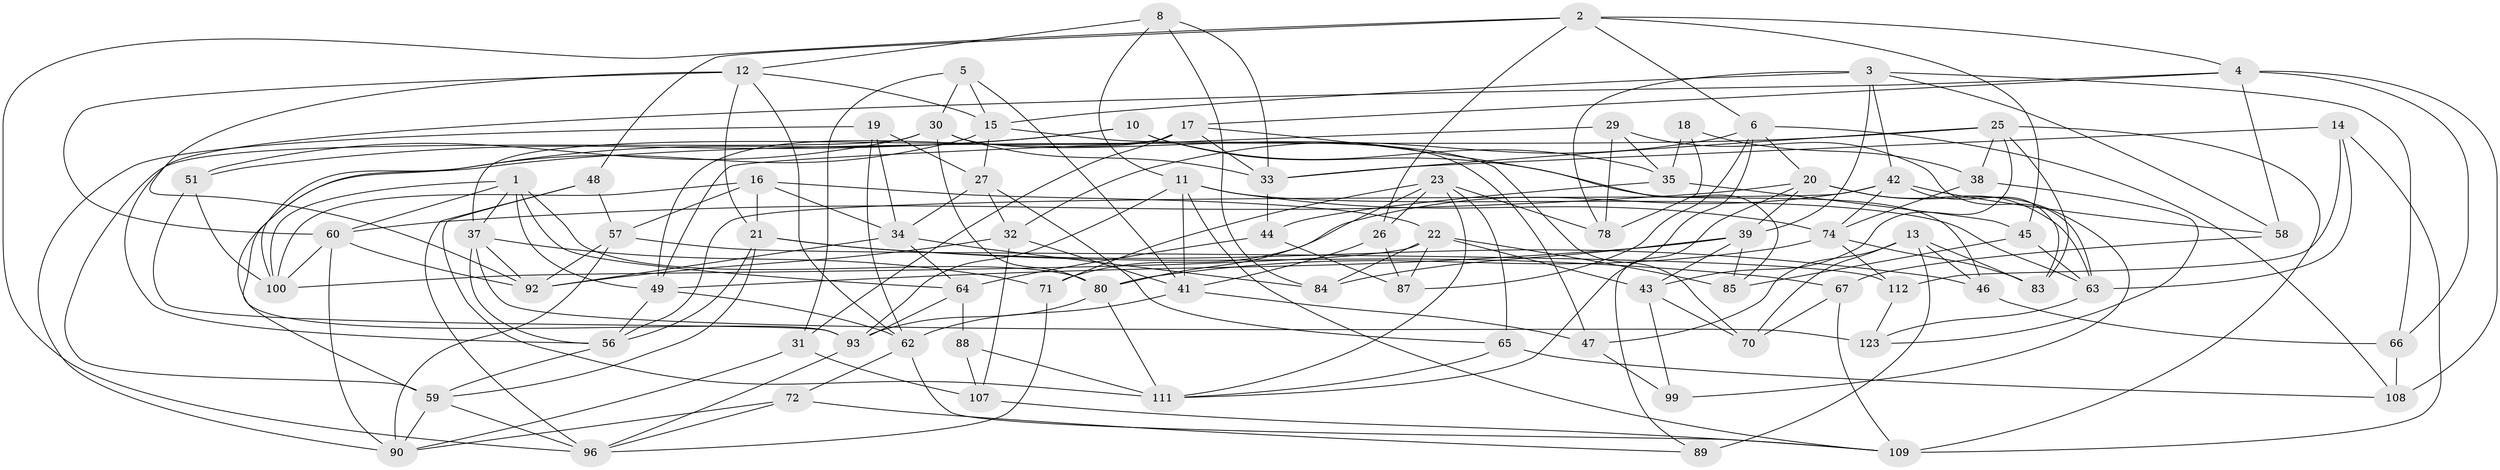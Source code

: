 // Generated by graph-tools (version 1.1) at 2025/24/03/03/25 07:24:22]
// undirected, 79 vertices, 196 edges
graph export_dot {
graph [start="1"]
  node [color=gray90,style=filled];
  1 [super="+7"];
  2 [super="+9"];
  3 [super="+103"];
  4 [super="+116"];
  5;
  6 [super="+86"];
  8;
  10;
  11 [super="+73"];
  12 [super="+36"];
  13 [super="+28"];
  14;
  15 [super="+24"];
  16 [super="+50"];
  17 [super="+114"];
  18;
  19;
  20 [super="+82"];
  21 [super="+79"];
  22 [super="+101"];
  23 [super="+54"];
  25 [super="+122"];
  26;
  27 [super="+40"];
  29;
  30 [super="+110"];
  31;
  32 [super="+98"];
  33 [super="+53"];
  34 [super="+55"];
  35 [super="+77"];
  37 [super="+61"];
  38;
  39 [super="+104"];
  41 [super="+91"];
  42 [super="+69"];
  43 [super="+52"];
  44;
  45;
  46;
  47;
  48;
  49 [super="+102"];
  51;
  56 [super="+75"];
  57 [super="+68"];
  58;
  59 [super="+97"];
  60 [super="+81"];
  62 [super="+120"];
  63 [super="+105"];
  64 [super="+95"];
  65;
  66;
  67;
  70;
  71;
  72;
  74 [super="+76"];
  78;
  80 [super="+113"];
  83;
  84;
  85;
  87;
  88;
  89;
  90 [super="+118"];
  92 [super="+119"];
  93 [super="+94"];
  96 [super="+121"];
  99;
  100 [super="+106"];
  107;
  108;
  109 [super="+117"];
  111 [super="+115"];
  112;
  123;
  1 -- 100;
  1 -- 80;
  1 -- 60;
  1 -- 37;
  1 -- 64;
  1 -- 49;
  2 -- 45;
  2 -- 48;
  2 -- 26;
  2 -- 96;
  2 -- 4;
  2 -- 6;
  3 -- 78;
  3 -- 39;
  3 -- 66;
  3 -- 58;
  3 -- 42;
  3 -- 15;
  4 -- 56;
  4 -- 66;
  4 -- 17;
  4 -- 108;
  4 -- 58;
  5 -- 30;
  5 -- 31;
  5 -- 41;
  5 -- 15;
  6 -- 87;
  6 -- 108;
  6 -- 20;
  6 -- 111;
  6 -- 32;
  8 -- 11;
  8 -- 84;
  8 -- 12;
  8 -- 33;
  10 -- 46;
  10 -- 51;
  10 -- 35;
  10 -- 93;
  11 -- 109;
  11 -- 63;
  11 -- 41;
  11 -- 74;
  11 -- 93;
  12 -- 60;
  12 -- 21;
  12 -- 92;
  12 -- 62;
  12 -- 15;
  13 -- 83;
  13 -- 47;
  13 -- 89 [weight=2];
  13 -- 46;
  13 -- 70;
  14 -- 33;
  14 -- 112;
  14 -- 63;
  14 -- 109;
  15 -- 100;
  15 -- 70;
  15 -- 27;
  16 -- 22;
  16 -- 34;
  16 -- 100;
  16 -- 57 [weight=2];
  16 -- 21;
  17 -- 33;
  17 -- 31;
  17 -- 37;
  17 -- 85;
  17 -- 49;
  18 -- 78;
  18 -- 38;
  18 -- 35 [weight=2];
  19 -- 27;
  19 -- 62;
  19 -- 90;
  19 -- 34;
  20 -- 99;
  20 -- 39;
  20 -- 60;
  20 -- 89;
  20 -- 63;
  21 -- 46;
  21 -- 67;
  21 -- 56;
  21 -- 59;
  22 -- 85;
  22 -- 84;
  22 -- 87;
  22 -- 43;
  22 -- 100;
  23 -- 78;
  23 -- 65;
  23 -- 80;
  23 -- 26;
  23 -- 111;
  23 -- 71;
  25 -- 83;
  25 -- 109;
  25 -- 43;
  25 -- 38;
  25 -- 33;
  25 -- 59;
  26 -- 87;
  26 -- 41;
  27 -- 65;
  27 -- 32 [weight=2];
  27 -- 34;
  29 -- 78;
  29 -- 35;
  29 -- 49;
  29 -- 63;
  30 -- 80;
  30 -- 59;
  30 -- 51;
  30 -- 47;
  30 -- 33;
  31 -- 90;
  31 -- 107;
  32 -- 107;
  32 -- 92;
  32 -- 41;
  33 -- 44;
  34 -- 92;
  34 -- 84;
  34 -- 64;
  35 -- 45;
  35 -- 44;
  37 -- 123;
  37 -- 56;
  37 -- 71;
  37 -- 92;
  38 -- 74;
  38 -- 123;
  39 -- 84;
  39 -- 43;
  39 -- 85;
  39 -- 49;
  41 -- 47;
  41 -- 62;
  42 -- 58;
  42 -- 83;
  42 -- 74;
  42 -- 71;
  42 -- 56;
  43 -- 99 [weight=2];
  43 -- 70;
  44 -- 64;
  44 -- 87;
  45 -- 85;
  45 -- 63;
  46 -- 66;
  47 -- 99;
  48 -- 111;
  48 -- 96;
  48 -- 57;
  49 -- 56;
  49 -- 62;
  51 -- 93;
  51 -- 100;
  56 -- 59;
  57 -- 112;
  57 -- 92;
  57 -- 90;
  58 -- 67;
  59 -- 96;
  59 -- 90;
  60 -- 92;
  60 -- 90;
  60 -- 100;
  62 -- 72;
  62 -- 109;
  63 -- 123;
  64 -- 88 [weight=2];
  64 -- 93;
  65 -- 108;
  65 -- 111;
  66 -- 108;
  67 -- 70;
  67 -- 109;
  71 -- 96;
  72 -- 89;
  72 -- 96;
  72 -- 90;
  74 -- 112;
  74 -- 80;
  74 -- 83;
  80 -- 93;
  80 -- 111;
  88 -- 107;
  88 -- 111;
  93 -- 96;
  107 -- 109;
  112 -- 123;
}
